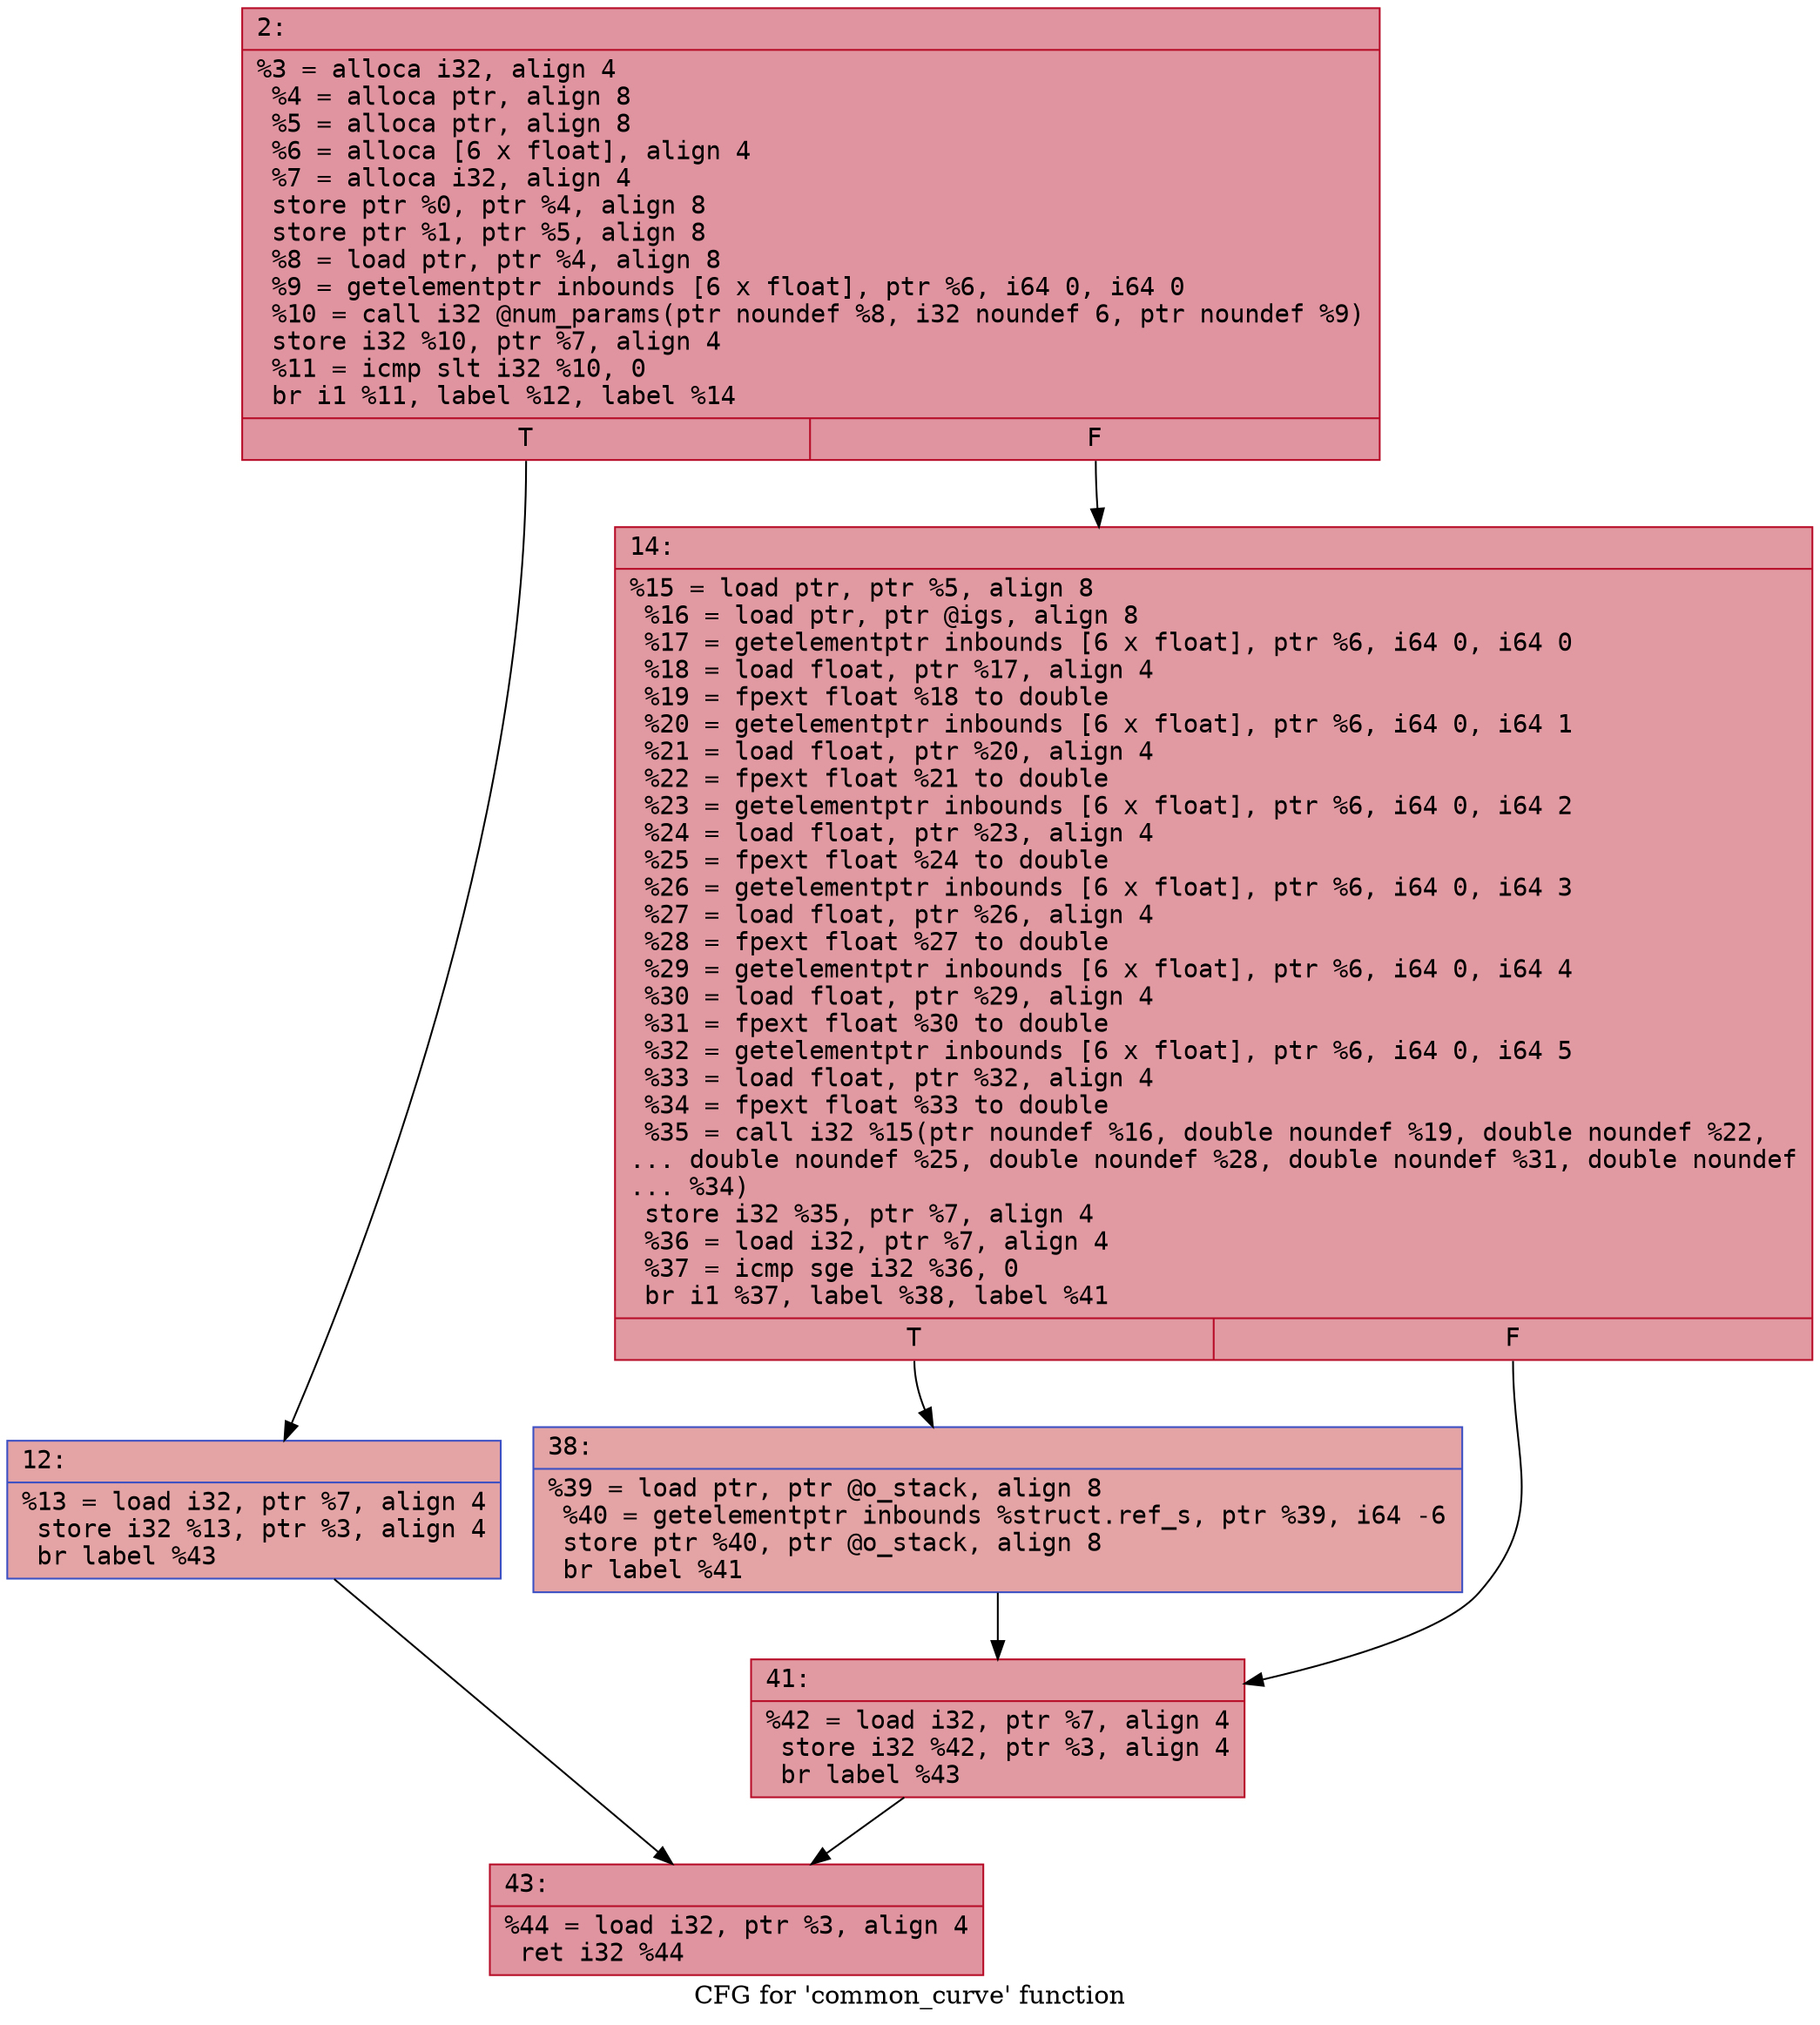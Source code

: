 digraph "CFG for 'common_curve' function" {
	label="CFG for 'common_curve' function";

	Node0x600000a0e300 [shape=record,color="#b70d28ff", style=filled, fillcolor="#b70d2870" fontname="Courier",label="{2:\l|  %3 = alloca i32, align 4\l  %4 = alloca ptr, align 8\l  %5 = alloca ptr, align 8\l  %6 = alloca [6 x float], align 4\l  %7 = alloca i32, align 4\l  store ptr %0, ptr %4, align 8\l  store ptr %1, ptr %5, align 8\l  %8 = load ptr, ptr %4, align 8\l  %9 = getelementptr inbounds [6 x float], ptr %6, i64 0, i64 0\l  %10 = call i32 @num_params(ptr noundef %8, i32 noundef 6, ptr noundef %9)\l  store i32 %10, ptr %7, align 4\l  %11 = icmp slt i32 %10, 0\l  br i1 %11, label %12, label %14\l|{<s0>T|<s1>F}}"];
	Node0x600000a0e300:s0 -> Node0x600000a0e350[tooltip="2 -> 12\nProbability 37.50%" ];
	Node0x600000a0e300:s1 -> Node0x600000a0e3a0[tooltip="2 -> 14\nProbability 62.50%" ];
	Node0x600000a0e350 [shape=record,color="#3d50c3ff", style=filled, fillcolor="#c32e3170" fontname="Courier",label="{12:\l|  %13 = load i32, ptr %7, align 4\l  store i32 %13, ptr %3, align 4\l  br label %43\l}"];
	Node0x600000a0e350 -> Node0x600000a0e490[tooltip="12 -> 43\nProbability 100.00%" ];
	Node0x600000a0e3a0 [shape=record,color="#b70d28ff", style=filled, fillcolor="#bb1b2c70" fontname="Courier",label="{14:\l|  %15 = load ptr, ptr %5, align 8\l  %16 = load ptr, ptr @igs, align 8\l  %17 = getelementptr inbounds [6 x float], ptr %6, i64 0, i64 0\l  %18 = load float, ptr %17, align 4\l  %19 = fpext float %18 to double\l  %20 = getelementptr inbounds [6 x float], ptr %6, i64 0, i64 1\l  %21 = load float, ptr %20, align 4\l  %22 = fpext float %21 to double\l  %23 = getelementptr inbounds [6 x float], ptr %6, i64 0, i64 2\l  %24 = load float, ptr %23, align 4\l  %25 = fpext float %24 to double\l  %26 = getelementptr inbounds [6 x float], ptr %6, i64 0, i64 3\l  %27 = load float, ptr %26, align 4\l  %28 = fpext float %27 to double\l  %29 = getelementptr inbounds [6 x float], ptr %6, i64 0, i64 4\l  %30 = load float, ptr %29, align 4\l  %31 = fpext float %30 to double\l  %32 = getelementptr inbounds [6 x float], ptr %6, i64 0, i64 5\l  %33 = load float, ptr %32, align 4\l  %34 = fpext float %33 to double\l  %35 = call i32 %15(ptr noundef %16, double noundef %19, double noundef %22,\l... double noundef %25, double noundef %28, double noundef %31, double noundef\l... %34)\l  store i32 %35, ptr %7, align 4\l  %36 = load i32, ptr %7, align 4\l  %37 = icmp sge i32 %36, 0\l  br i1 %37, label %38, label %41\l|{<s0>T|<s1>F}}"];
	Node0x600000a0e3a0:s0 -> Node0x600000a0e3f0[tooltip="14 -> 38\nProbability 50.00%" ];
	Node0x600000a0e3a0:s1 -> Node0x600000a0e440[tooltip="14 -> 41\nProbability 50.00%" ];
	Node0x600000a0e3f0 [shape=record,color="#3d50c3ff", style=filled, fillcolor="#c32e3170" fontname="Courier",label="{38:\l|  %39 = load ptr, ptr @o_stack, align 8\l  %40 = getelementptr inbounds %struct.ref_s, ptr %39, i64 -6\l  store ptr %40, ptr @o_stack, align 8\l  br label %41\l}"];
	Node0x600000a0e3f0 -> Node0x600000a0e440[tooltip="38 -> 41\nProbability 100.00%" ];
	Node0x600000a0e440 [shape=record,color="#b70d28ff", style=filled, fillcolor="#bb1b2c70" fontname="Courier",label="{41:\l|  %42 = load i32, ptr %7, align 4\l  store i32 %42, ptr %3, align 4\l  br label %43\l}"];
	Node0x600000a0e440 -> Node0x600000a0e490[tooltip="41 -> 43\nProbability 100.00%" ];
	Node0x600000a0e490 [shape=record,color="#b70d28ff", style=filled, fillcolor="#b70d2870" fontname="Courier",label="{43:\l|  %44 = load i32, ptr %3, align 4\l  ret i32 %44\l}"];
}
